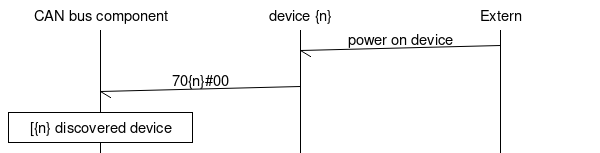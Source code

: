 msc {
    arcgradient = 5;

    a [label = "CAN bus component"], b [label = "device {n}"], e [label = "Extern"];
    
    # send broadcast message reset all nodes to get first boot-up message
    e -> b [label = "power on device"];

    a <- b [label = "70{n}#00"];
    a box a [label = "[{n} discovered device"];
}
